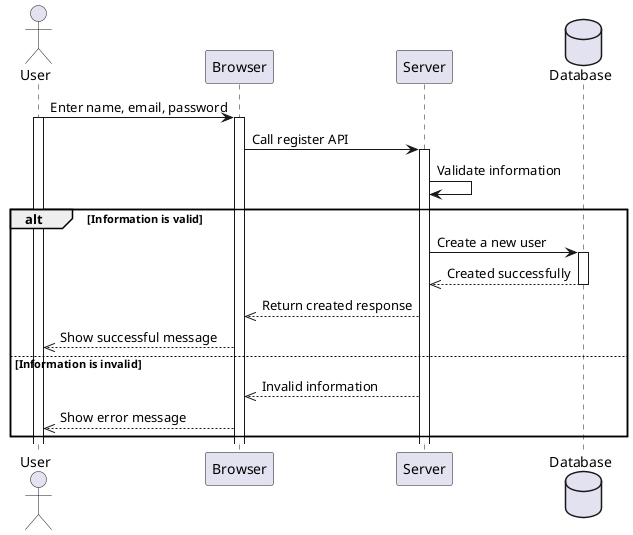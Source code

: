 @startuml register

actor User as user
participant Browser as browser
participant Server as server
database Database as database

user -> browser: Enter name, email, password
activate user
activate browser

browser -> server: Call register API
activate server

server -> server: Validate information

alt Information is valid
  server -> database: Create a new user
  activate database

  database -->> server: Created successfully
  deactivate database

  server -->> browser: Return created response

  browser -->> user: Show successful message
else Information is invalid
  server -->> browser: Invalid information

  browser -->> user: Show error message
end

@enduml
